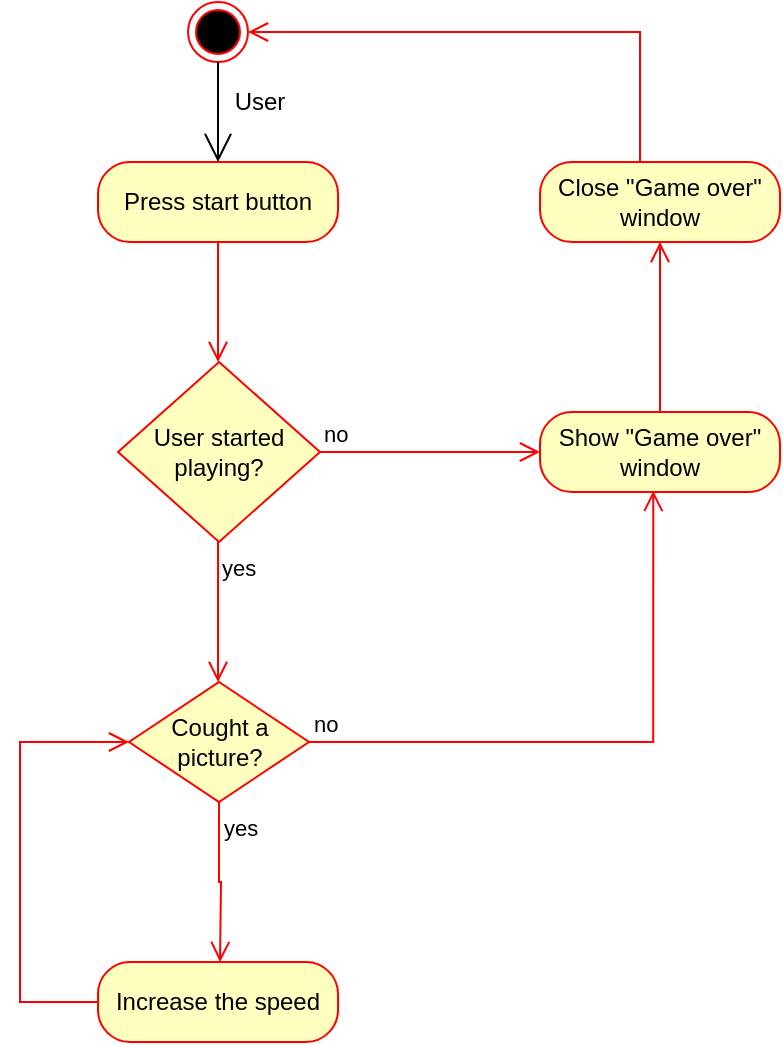 <mxfile version="14.6.10" type="github">
  <diagram id="C5RBs43oDa-KdzZeNtuy" name="Page-1">
    <mxGraphModel dx="1390" dy="720" grid="1" gridSize="10" guides="1" tooltips="1" connect="1" arrows="1" fold="1" page="1" pageScale="1" pageWidth="827" pageHeight="1169" math="0" shadow="0">
      <root>
        <mxCell id="WIyWlLk6GJQsqaUBKTNV-0" />
        <mxCell id="WIyWlLk6GJQsqaUBKTNV-1" parent="WIyWlLk6GJQsqaUBKTNV-0" />
        <mxCell id="-lYO-OYgZtAXmxxTqnO0-30" value="" style="ellipse;html=1;shape=endState;fillColor=#000000;strokeColor=#ff0000;" parent="WIyWlLk6GJQsqaUBKTNV-1" vertex="1">
          <mxGeometry x="384" y="80" width="30" height="30" as="geometry" />
        </mxCell>
        <mxCell id="njKxZj_fPYPsNBG_kstX-0" value="Press start button" style="rounded=1;whiteSpace=wrap;html=1;arcSize=40;fontColor=#000000;fillColor=#ffffc0;strokeColor=#ff0000;" vertex="1" parent="WIyWlLk6GJQsqaUBKTNV-1">
          <mxGeometry x="339" y="160" width="120" height="40" as="geometry" />
        </mxCell>
        <mxCell id="njKxZj_fPYPsNBG_kstX-1" value="" style="edgeStyle=orthogonalEdgeStyle;html=1;verticalAlign=bottom;endArrow=open;endSize=8;strokeColor=#ff0000;rounded=0;" edge="1" source="njKxZj_fPYPsNBG_kstX-0" parent="WIyWlLk6GJQsqaUBKTNV-1">
          <mxGeometry relative="1" as="geometry">
            <mxPoint x="399" y="260" as="targetPoint" />
          </mxGeometry>
        </mxCell>
        <mxCell id="njKxZj_fPYPsNBG_kstX-2" value="" style="endArrow=open;endFill=1;endSize=12;html=1;rounded=0;edgeStyle=orthogonalEdgeStyle;entryX=0.5;entryY=0;entryDx=0;entryDy=0;" edge="1" parent="WIyWlLk6GJQsqaUBKTNV-1" source="-lYO-OYgZtAXmxxTqnO0-30" target="njKxZj_fPYPsNBG_kstX-0">
          <mxGeometry width="160" relative="1" as="geometry">
            <mxPoint x="640" y="480" as="sourcePoint" />
            <mxPoint x="770" y="530" as="targetPoint" />
          </mxGeometry>
        </mxCell>
        <mxCell id="njKxZj_fPYPsNBG_kstX-3" value="User" style="text;html=1;strokeColor=none;fillColor=none;align=center;verticalAlign=middle;whiteSpace=wrap;rounded=0;" vertex="1" parent="WIyWlLk6GJQsqaUBKTNV-1">
          <mxGeometry x="400" y="120" width="40" height="20" as="geometry" />
        </mxCell>
        <mxCell id="njKxZj_fPYPsNBG_kstX-4" value="User started playing?" style="rhombus;whiteSpace=wrap;html=1;fillColor=#ffffc0;strokeColor=#ff0000;" vertex="1" parent="WIyWlLk6GJQsqaUBKTNV-1">
          <mxGeometry x="349" y="260" width="101" height="90" as="geometry" />
        </mxCell>
        <mxCell id="njKxZj_fPYPsNBG_kstX-5" value="no" style="edgeStyle=orthogonalEdgeStyle;html=1;align=left;verticalAlign=bottom;endArrow=open;endSize=8;strokeColor=#ff0000;rounded=0;entryX=0;entryY=0.5;entryDx=0;entryDy=0;" edge="1" source="njKxZj_fPYPsNBG_kstX-4" parent="WIyWlLk6GJQsqaUBKTNV-1" target="njKxZj_fPYPsNBG_kstX-7">
          <mxGeometry x="-1" relative="1" as="geometry">
            <mxPoint x="560" y="295" as="targetPoint" />
          </mxGeometry>
        </mxCell>
        <mxCell id="njKxZj_fPYPsNBG_kstX-6" value="yes" style="edgeStyle=orthogonalEdgeStyle;html=1;align=left;verticalAlign=top;endArrow=open;endSize=8;strokeColor=#ff0000;rounded=0;" edge="1" source="njKxZj_fPYPsNBG_kstX-4" parent="WIyWlLk6GJQsqaUBKTNV-1">
          <mxGeometry x="-1" relative="1" as="geometry">
            <mxPoint x="399" y="420" as="targetPoint" />
          </mxGeometry>
        </mxCell>
        <mxCell id="njKxZj_fPYPsNBG_kstX-7" value="Show &quot;Game over&quot; window" style="rounded=1;whiteSpace=wrap;html=1;arcSize=40;fontColor=#000000;fillColor=#ffffc0;strokeColor=#ff0000;" vertex="1" parent="WIyWlLk6GJQsqaUBKTNV-1">
          <mxGeometry x="560" y="285" width="120" height="40" as="geometry" />
        </mxCell>
        <mxCell id="njKxZj_fPYPsNBG_kstX-8" value="" style="edgeStyle=orthogonalEdgeStyle;html=1;verticalAlign=bottom;endArrow=open;endSize=8;strokeColor=#ff0000;rounded=0;entryX=0.5;entryY=1;entryDx=0;entryDy=0;" edge="1" source="njKxZj_fPYPsNBG_kstX-7" parent="WIyWlLk6GJQsqaUBKTNV-1" target="njKxZj_fPYPsNBG_kstX-9">
          <mxGeometry relative="1" as="geometry">
            <mxPoint x="630" y="210" as="targetPoint" />
            <Array as="points">
              <mxPoint x="620" y="240" />
              <mxPoint x="620" y="240" />
            </Array>
          </mxGeometry>
        </mxCell>
        <mxCell id="njKxZj_fPYPsNBG_kstX-9" value="Close &quot;Game over&quot; window" style="rounded=1;whiteSpace=wrap;html=1;arcSize=40;fontColor=#000000;fillColor=#ffffc0;strokeColor=#ff0000;" vertex="1" parent="WIyWlLk6GJQsqaUBKTNV-1">
          <mxGeometry x="560" y="160" width="120" height="40" as="geometry" />
        </mxCell>
        <mxCell id="njKxZj_fPYPsNBG_kstX-10" value="" style="edgeStyle=orthogonalEdgeStyle;html=1;verticalAlign=bottom;endArrow=open;endSize=8;strokeColor=#ff0000;rounded=0;entryX=1;entryY=0.5;entryDx=0;entryDy=0;" edge="1" source="njKxZj_fPYPsNBG_kstX-9" parent="WIyWlLk6GJQsqaUBKTNV-1" target="-lYO-OYgZtAXmxxTqnO0-30">
          <mxGeometry relative="1" as="geometry">
            <mxPoint x="570" y="240" as="targetPoint" />
            <Array as="points">
              <mxPoint x="610" y="95" />
            </Array>
          </mxGeometry>
        </mxCell>
        <mxCell id="njKxZj_fPYPsNBG_kstX-11" value="Cought a picture?" style="rhombus;whiteSpace=wrap;html=1;fillColor=#ffffc0;strokeColor=#ff0000;" vertex="1" parent="WIyWlLk6GJQsqaUBKTNV-1">
          <mxGeometry x="354.5" y="420" width="90" height="60" as="geometry" />
        </mxCell>
        <mxCell id="njKxZj_fPYPsNBG_kstX-12" value="no" style="edgeStyle=orthogonalEdgeStyle;html=1;align=left;verticalAlign=bottom;endArrow=open;endSize=8;strokeColor=#ff0000;rounded=0;entryX=0.472;entryY=0.986;entryDx=0;entryDy=0;entryPerimeter=0;" edge="1" source="njKxZj_fPYPsNBG_kstX-11" parent="WIyWlLk6GJQsqaUBKTNV-1" target="njKxZj_fPYPsNBG_kstX-7">
          <mxGeometry x="-1" relative="1" as="geometry">
            <mxPoint x="540" y="440" as="targetPoint" />
            <Array as="points">
              <mxPoint x="617" y="450" />
            </Array>
          </mxGeometry>
        </mxCell>
        <mxCell id="njKxZj_fPYPsNBG_kstX-13" value="yes" style="edgeStyle=orthogonalEdgeStyle;html=1;align=left;verticalAlign=top;endArrow=open;endSize=8;strokeColor=#ff0000;rounded=0;" edge="1" source="njKxZj_fPYPsNBG_kstX-11" parent="WIyWlLk6GJQsqaUBKTNV-1">
          <mxGeometry x="-1" relative="1" as="geometry">
            <mxPoint x="400" y="560" as="targetPoint" />
          </mxGeometry>
        </mxCell>
        <mxCell id="njKxZj_fPYPsNBG_kstX-14" value="Increase the speed" style="rounded=1;whiteSpace=wrap;html=1;arcSize=40;fontColor=#000000;fillColor=#ffffc0;strokeColor=#ff0000;" vertex="1" parent="WIyWlLk6GJQsqaUBKTNV-1">
          <mxGeometry x="339" y="560" width="120" height="40" as="geometry" />
        </mxCell>
        <mxCell id="njKxZj_fPYPsNBG_kstX-15" value="" style="edgeStyle=orthogonalEdgeStyle;html=1;verticalAlign=bottom;endArrow=open;endSize=8;strokeColor=#ff0000;rounded=0;entryX=0;entryY=0.5;entryDx=0;entryDy=0;" edge="1" source="njKxZj_fPYPsNBG_kstX-14" parent="WIyWlLk6GJQsqaUBKTNV-1" target="njKxZj_fPYPsNBG_kstX-11">
          <mxGeometry relative="1" as="geometry">
            <mxPoint x="399" y="660" as="targetPoint" />
            <Array as="points">
              <mxPoint x="300" y="580" />
              <mxPoint x="300" y="450" />
            </Array>
          </mxGeometry>
        </mxCell>
      </root>
    </mxGraphModel>
  </diagram>
</mxfile>
